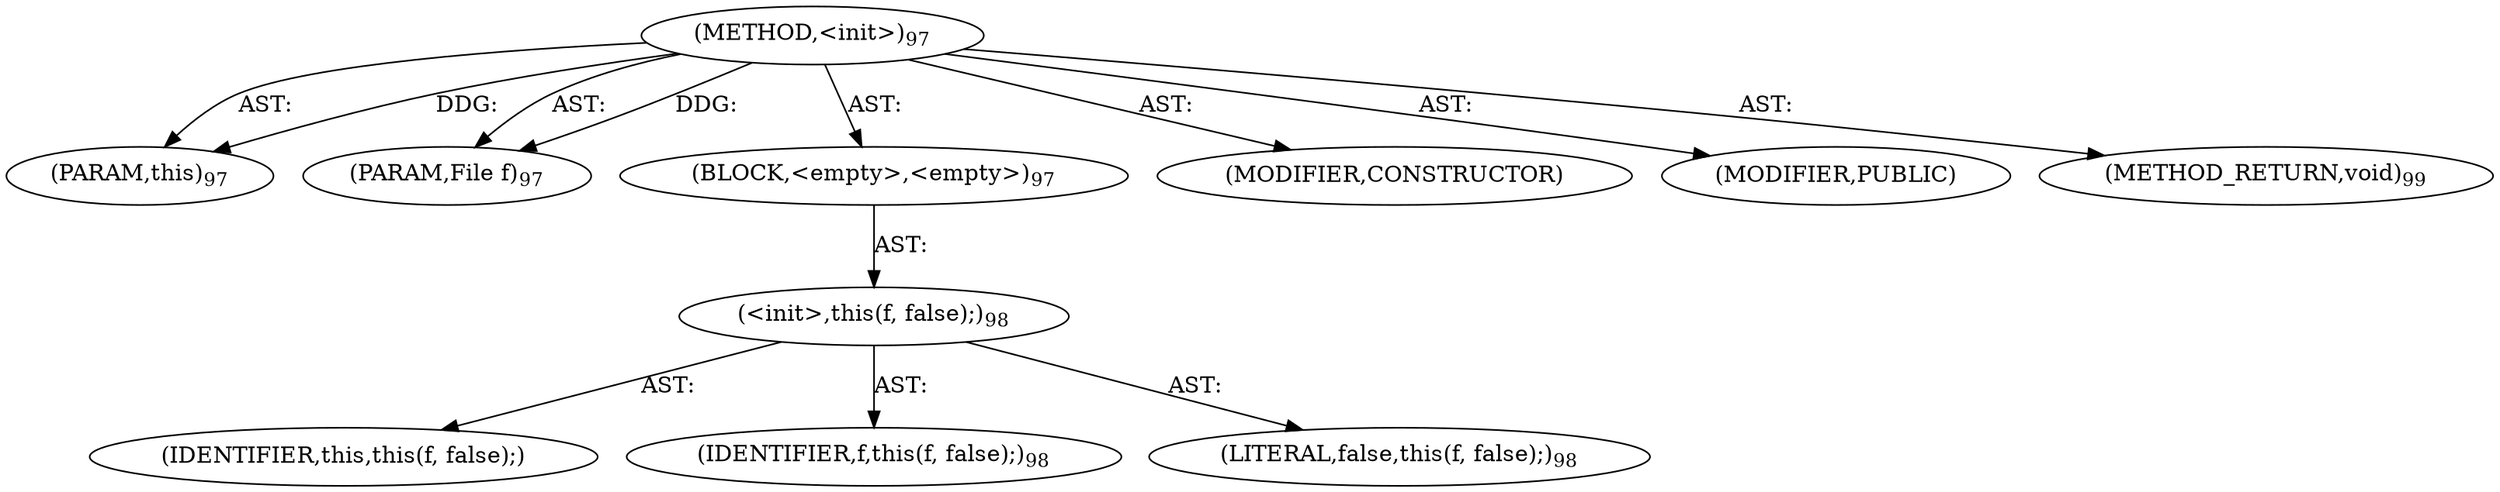 digraph "&lt;init&gt;" {  
"111669149698" [label = <(METHOD,&lt;init&gt;)<SUB>97</SUB>> ]
"115964116998" [label = <(PARAM,this)<SUB>97</SUB>> ]
"115964117003" [label = <(PARAM,File f)<SUB>97</SUB>> ]
"25769803779" [label = <(BLOCK,&lt;empty&gt;,&lt;empty&gt;)<SUB>97</SUB>> ]
"30064771077" [label = <(&lt;init&gt;,this(f, false);)<SUB>98</SUB>> ]
"68719476742" [label = <(IDENTIFIER,this,this(f, false);)> ]
"68719476751" [label = <(IDENTIFIER,f,this(f, false);)<SUB>98</SUB>> ]
"90194313217" [label = <(LITERAL,false,this(f, false);)<SUB>98</SUB>> ]
"133143986185" [label = <(MODIFIER,CONSTRUCTOR)> ]
"133143986186" [label = <(MODIFIER,PUBLIC)> ]
"128849018882" [label = <(METHOD_RETURN,void)<SUB>99</SUB>> ]
  "111669149698" -> "115964116998"  [ label = "AST: "] 
  "111669149698" -> "115964117003"  [ label = "AST: "] 
  "111669149698" -> "25769803779"  [ label = "AST: "] 
  "111669149698" -> "133143986185"  [ label = "AST: "] 
  "111669149698" -> "133143986186"  [ label = "AST: "] 
  "111669149698" -> "128849018882"  [ label = "AST: "] 
  "25769803779" -> "30064771077"  [ label = "AST: "] 
  "30064771077" -> "68719476742"  [ label = "AST: "] 
  "30064771077" -> "68719476751"  [ label = "AST: "] 
  "30064771077" -> "90194313217"  [ label = "AST: "] 
  "111669149698" -> "115964116998"  [ label = "DDG: "] 
  "111669149698" -> "115964117003"  [ label = "DDG: "] 
}
